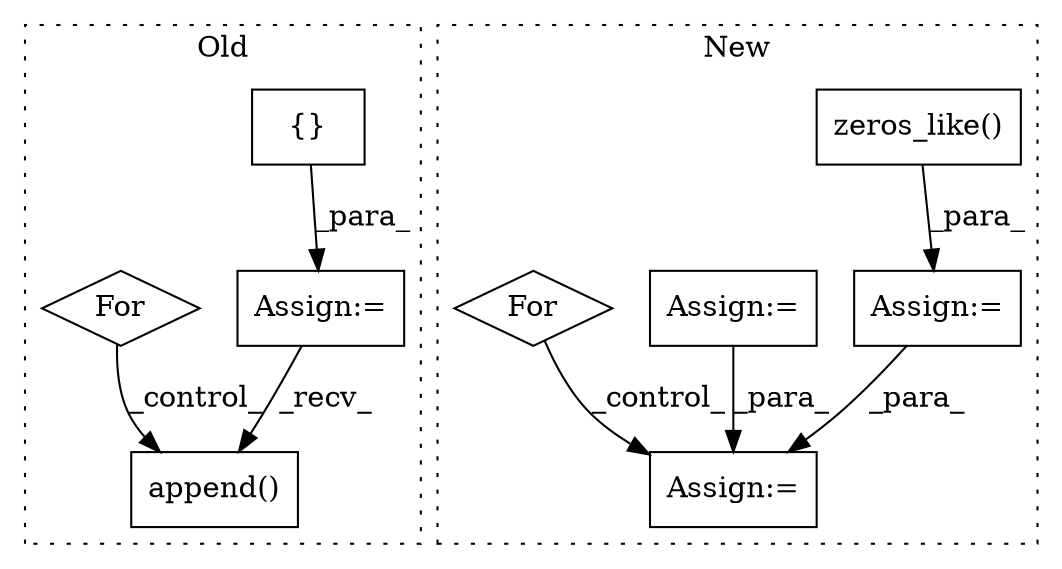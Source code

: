 digraph G {
subgraph cluster0 {
1 [label="append()" a="75" s="3557,3594" l="16,1" shape="box"];
4 [label="Assign:=" a="68" s="3505" l="3" shape="box"];
5 [label="{}" a="59" s="3508,3508" l="2,1" shape="box"];
7 [label="For" a="107" s="3519,3543" l="4,14" shape="diamond"];
label = "Old";
style="dotted";
}
subgraph cluster1 {
2 [label="zeros_like()" a="75" s="3583,3610" l="17,1" shape="box"];
3 [label="Assign:=" a="68" s="4106" l="4" shape="box"];
6 [label="Assign:=" a="68" s="3580" l="3" shape="box"];
8 [label="Assign:=" a="68" s="3875" l="3" shape="box"];
9 [label="For" a="107" s="4015,4074" l="4,22" shape="diamond"];
label = "New";
style="dotted";
}
2 -> 6 [label="_para_"];
4 -> 1 [label="_recv_"];
5 -> 4 [label="_para_"];
6 -> 3 [label="_para_"];
7 -> 1 [label="_control_"];
8 -> 3 [label="_para_"];
9 -> 3 [label="_control_"];
}